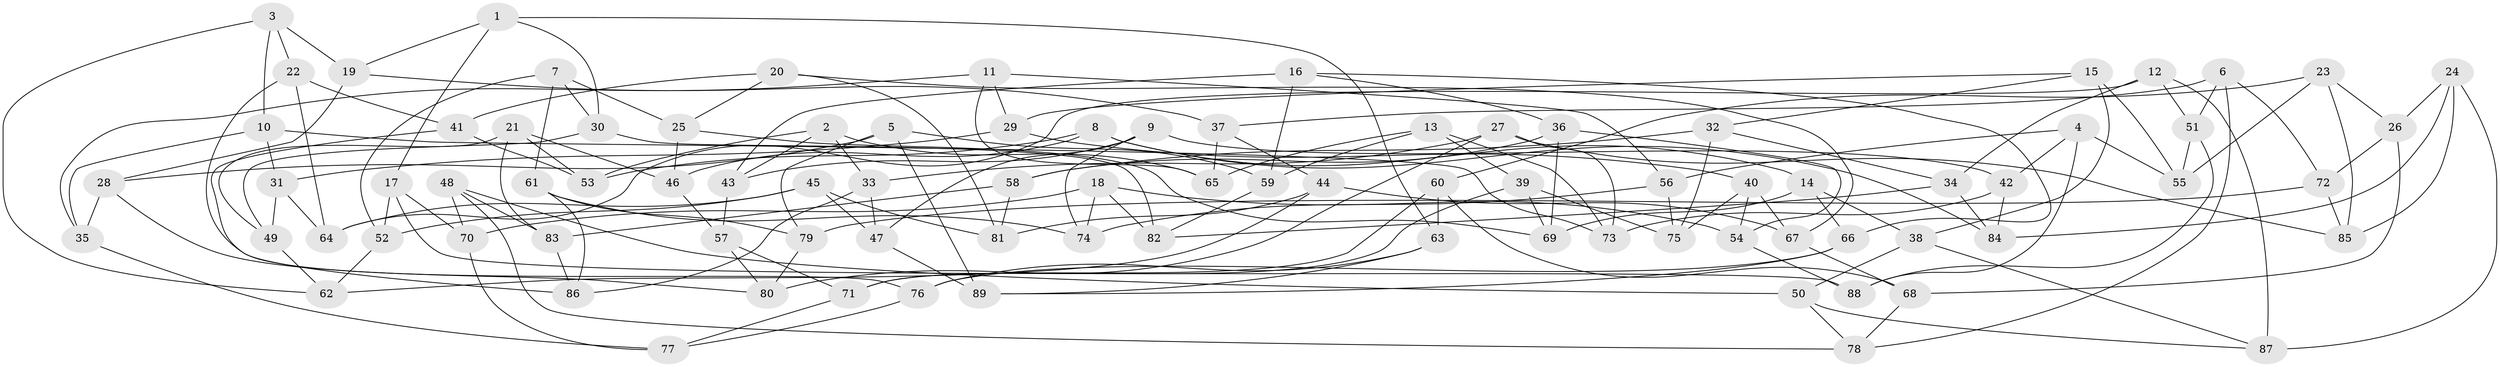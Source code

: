 // coarse degree distribution, {6: 0.7058823529411765, 4: 0.2549019607843137, 5: 0.0392156862745098}
// Generated by graph-tools (version 1.1) at 2025/42/03/06/25 10:42:24]
// undirected, 89 vertices, 178 edges
graph export_dot {
graph [start="1"]
  node [color=gray90,style=filled];
  1;
  2;
  3;
  4;
  5;
  6;
  7;
  8;
  9;
  10;
  11;
  12;
  13;
  14;
  15;
  16;
  17;
  18;
  19;
  20;
  21;
  22;
  23;
  24;
  25;
  26;
  27;
  28;
  29;
  30;
  31;
  32;
  33;
  34;
  35;
  36;
  37;
  38;
  39;
  40;
  41;
  42;
  43;
  44;
  45;
  46;
  47;
  48;
  49;
  50;
  51;
  52;
  53;
  54;
  55;
  56;
  57;
  58;
  59;
  60;
  61;
  62;
  63;
  64;
  65;
  66;
  67;
  68;
  69;
  70;
  71;
  72;
  73;
  74;
  75;
  76;
  77;
  78;
  79;
  80;
  81;
  82;
  83;
  84;
  85;
  86;
  87;
  88;
  89;
  1 -- 19;
  1 -- 17;
  1 -- 30;
  1 -- 63;
  2 -- 43;
  2 -- 65;
  2 -- 53;
  2 -- 33;
  3 -- 62;
  3 -- 19;
  3 -- 10;
  3 -- 22;
  4 -- 55;
  4 -- 56;
  4 -- 88;
  4 -- 42;
  5 -- 79;
  5 -- 28;
  5 -- 59;
  5 -- 89;
  6 -- 72;
  6 -- 51;
  6 -- 78;
  6 -- 37;
  7 -- 52;
  7 -- 61;
  7 -- 30;
  7 -- 25;
  8 -- 14;
  8 -- 84;
  8 -- 53;
  8 -- 46;
  9 -- 43;
  9 -- 42;
  9 -- 47;
  9 -- 74;
  10 -- 73;
  10 -- 35;
  10 -- 31;
  11 -- 56;
  11 -- 65;
  11 -- 35;
  11 -- 29;
  12 -- 34;
  12 -- 64;
  12 -- 51;
  12 -- 87;
  13 -- 65;
  13 -- 59;
  13 -- 73;
  13 -- 39;
  14 -- 69;
  14 -- 66;
  14 -- 38;
  15 -- 32;
  15 -- 55;
  15 -- 38;
  15 -- 29;
  16 -- 43;
  16 -- 36;
  16 -- 66;
  16 -- 59;
  17 -- 52;
  17 -- 70;
  17 -- 88;
  18 -- 82;
  18 -- 54;
  18 -- 70;
  18 -- 74;
  19 -- 37;
  19 -- 28;
  20 -- 41;
  20 -- 25;
  20 -- 81;
  20 -- 67;
  21 -- 53;
  21 -- 46;
  21 -- 49;
  21 -- 83;
  22 -- 76;
  22 -- 41;
  22 -- 64;
  23 -- 26;
  23 -- 60;
  23 -- 55;
  23 -- 85;
  24 -- 85;
  24 -- 87;
  24 -- 84;
  24 -- 26;
  25 -- 69;
  25 -- 46;
  26 -- 68;
  26 -- 72;
  27 -- 85;
  27 -- 73;
  27 -- 80;
  27 -- 33;
  28 -- 80;
  28 -- 35;
  29 -- 31;
  29 -- 40;
  30 -- 49;
  30 -- 82;
  31 -- 64;
  31 -- 49;
  32 -- 75;
  32 -- 58;
  32 -- 34;
  33 -- 47;
  33 -- 86;
  34 -- 82;
  34 -- 84;
  35 -- 77;
  36 -- 69;
  36 -- 58;
  36 -- 54;
  37 -- 65;
  37 -- 44;
  38 -- 50;
  38 -- 87;
  39 -- 75;
  39 -- 69;
  39 -- 71;
  40 -- 75;
  40 -- 54;
  40 -- 67;
  41 -- 53;
  41 -- 86;
  42 -- 73;
  42 -- 84;
  43 -- 57;
  44 -- 67;
  44 -- 62;
  44 -- 81;
  45 -- 81;
  45 -- 64;
  45 -- 52;
  45 -- 47;
  46 -- 57;
  47 -- 89;
  48 -- 78;
  48 -- 50;
  48 -- 83;
  48 -- 70;
  49 -- 62;
  50 -- 78;
  50 -- 87;
  51 -- 55;
  51 -- 88;
  52 -- 62;
  54 -- 88;
  56 -- 75;
  56 -- 74;
  57 -- 80;
  57 -- 71;
  58 -- 83;
  58 -- 81;
  59 -- 82;
  60 -- 71;
  60 -- 68;
  60 -- 63;
  61 -- 86;
  61 -- 79;
  61 -- 74;
  63 -- 76;
  63 -- 89;
  66 -- 76;
  66 -- 89;
  67 -- 68;
  68 -- 78;
  70 -- 77;
  71 -- 77;
  72 -- 85;
  72 -- 79;
  76 -- 77;
  79 -- 80;
  83 -- 86;
}
